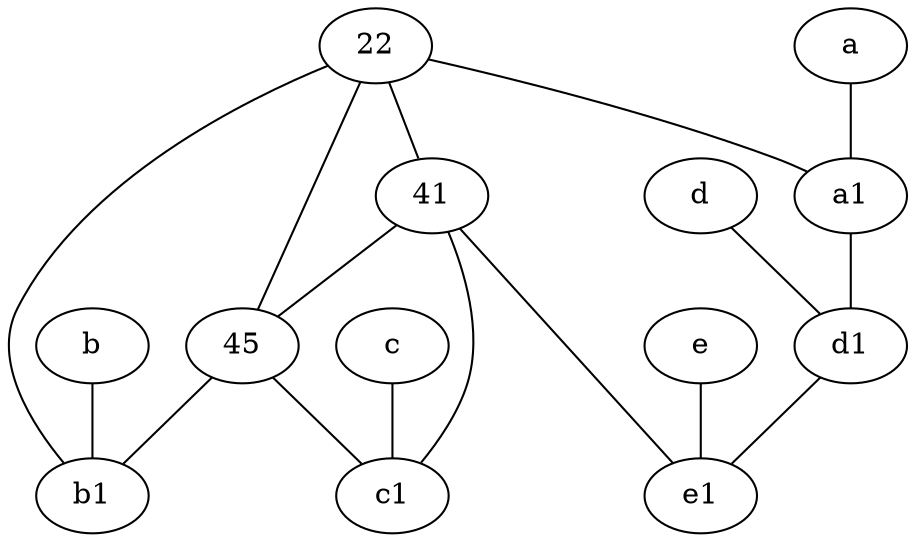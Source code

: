 graph {
	node [labelfontsize=50]
	c [labelfontsize=50 pos="4.5,2!"]
	d1 [labelfontsize=50 pos="3,5!"]
	a [labelfontsize=50 pos="8,2!"]
	d [labelfontsize=50 pos="2,5!"]
	b [labelfontsize=50 pos="10,4!"]
	e [labelfontsize=50 pos="7,9!"]
	e1 [labelfontsize=50 pos="7,7!"]
	a1 [labelfontsize=50 pos="8,3!"]
	22 [labelfontsize=50]
	b1 [labelfontsize=50 pos="9,4!"]
	45 [labelfontsize=50]
	c1 [labelfontsize=50 pos="4.5,3!"]
	41 [labelfontsize=50]
	c -- c1
	41 -- 45
	41 -- c1
	22 -- 41
	22 -- 45
	45 -- c1
	d -- d1
	41 -- e1
	b -- b1
	a -- a1
	e -- e1
	d1 -- e1
	22 -- a1
	a1 -- d1
	45 -- b1
	22 -- b1
}
